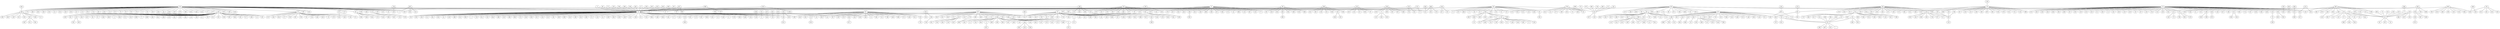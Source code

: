 strict graph "" {
	318 -- 547;
	318 -- 282;
	318 -- 361;
	318 -- 409;
	318 -- 485;
	318 -- 444;
	318 -- 82;
	318 -- 981;
	318 -- 442;
	318 -- 84;
	318 -- 127;
	318 -- 5;
	318 -- 115;
	318 -- 338;
	318 -- 494;
	318 -- 283;
	318 -- 86;
	318 -- 40;
	318 -- 176;
	318 -- 333;
	318 -- 486;
	318 -- 64;
	318 -- 482;
	318 -- 263;
	318 -- 245;
	318 -- 121;
	318 -- 615;
	318 -- 420;
	318 -- 925;
	318 -- 417;
	318 -- 113;
	318 -- 976;
	318 -- 725;
	318 -- 367;
	318 -- 183;
	318 -- 114;
	318 -- 527;
	318 -- 76;
	318 -- 36;
	318 -- 96;
	318 -- 170;
	318 -- 13;
	318 -- 83;
	318 -- 326;
	318 -- 411;
	318 -- 426;
	318 -- 107;
	318 -- 160;
	318 -- 48;
	318 -- 256;
	318 -- 423;
	318 -- 370;
	318 -- 47;
	318 -- 169;
	318 -- 455;
	318 -- 375;
	318 -- 443;
	318 -- 424;
	318 -- 171;
	547 -- 339;
	547 -- 847;
	547 -- 133;
	547 -- 165;
	547 -- 437;
	547 -- 38;
	547 -- 87;
	547 -- 340;
	679 -- 187;
	679 -- 80;
	679 -- 533;
	679 -- 68;
	679 -- 971;
	679 -- 188;
	679 -- 460;
	679 -- 81;
	679 -- 551;
	679 -- 137;
	679 -- 189;
	679 -- 508;
	679 -- 69;
	679 -- 549;
	679 -- 663;
	679 -- 375;
	764 -- 168;
	764 -- 331;
	764 -- 74;
	764 -- 483;
	764 -- 314;
	764 -- 541;
	764 -- 211;
	764 -- 30;
	764 -- 377;
	135 -- 336;
	135 -- 136;
	135 -- 93;
	135 -- 31;
	135 -- 23;
	135 -- 914;
	135 -- 251;
	135 -- 116;
	135 -- 438;
	135 -- 62;
	135 -- 75;
	135 -- 337;
	135 -- 860;
	135 -- 27;
	135 -- 65;
	135 -- 47;
	135 -- 30;
	135 -- 26;
	694 -- 290;
	694 -- 129;
	694 -- 255;
	694 -- 664;
	694 -- 706;
	694 -- 610;
	694 -- 484;
	694 -- 549;
	694 -- 493;
	350 -- 851;
	350 -- 94;
	350 -- 936;
	350 -- 533;
	350 -- 345;
	350 -- 320;
	350 -- 157;
	350 -- 180;
	350 -- 572;
	350 -- 342;
	350 -- 681;
	350 -- 351;
	350 -- 593;
	350 -- 178;
	350 -- 204;
	350 -- 191;
	350 -- 343;
	350 -- 822;
	350 -- 352;
	172 -- 219;
	172 -- 212;
	172 -- 533;
	172 -- 275;
	172 -- 346;
	172 -- 51;
	172 -- 60;
	172 -- 280;
	172 -- 440;
	172 -- 130;
	172 -- 457;
	172 -- 166;
	172 -- 231;
	172 -- 802;
	172 -- 714;
	172 -- 207;
	172 -- 526;
	172 -- 655;
	172 -- 585;
	172 -- 285;
	172 -- 515;
	172 -- 403;
	172 -- 434;
	172 -- 820;
	172 -- 464;
	172 -- 249;
	172 -- 295;
	172 -- 197;
	172 -- 365;
	172 -- 292;
	172 -- 468;
	172 -- 413;
	172 -- 523;
	172 -- 61;
	172 -- 128;
	172 -- 142;
	172 -- 14;
	172 -- 181;
	172 -- 450;
	172 -- 458;
	172 -- 123;
	172 -- 419;
	172 -- 813;
	172 -- 28;
	172 -- 167;
	172 -- 205;
	172 -- 143;
	172 -- 734;
	172 -- 214;
	172 -- 228;
	172 -- 542;
	336 -- 92;
	336 -- 883;
	336 -- 560;
	336 -- 400;
	336 -- 260;
	336 -- 816;
	336 -- 41;
	156 -- 179;
	187 -- 1;
	187 -- 550;
	187 -- 363;
	187 -- 366;
	187 -- 473;
	187 -- 316;
	187 -- 518;
	187 -- 155;
	187 -- 932;
	187 -- 710;
	187 -- 152;
	187 -- 546;
	187 -- 145;
	187 -- 20;
	187 -- 418;
	187 -- 671;
	187 -- 667;
	187 -- 146;
	187 -- 459;
	480 -- 39;
	480 -- 356;
	480 -- 509;
	480 -- 221;
	480 -- 638;
	480 -- 362;
	480 -- 678;
	480 -- 142;
	480 -- 564;
	480 -- 252;
	80 -- 474;
	80 -- 880;
	80 -- 747;
	80 -- 286;
	80 -- 112;
	80 -- 384;
	80 -- 230;
	80 -- 287;
	80 -- 490;
	80 -- 253;
	80 -- 174;
	80 -- 303;
	80 -- 299;
	80 -- 431;
	489 -- 210;
	489 -- 929;
	489 -- 64;
	489 -- 408;
	489 -- 132;
	312 -- 317;
	312 -- 841;
	39 -- 29;
	39 -- 35;
	39 -- 33;
	39 -- 34;
	39 -- 151;
	39 -- 37;
	244 -- 235;
	244 -- 301;
	244 -- 810;
	244 -- 64;
	244 -- 241;
	244 -- 422;
	244 -- 159;
	244 -- 236;
	244 -- 158;
	244 -- 233;
	244 -- 963;
	244 -- 237;
	244 -- 58;
	872 -- 314;
	219 -- 79;
	454 -- 258;
	454 -- 106;
	92 -- 22;
	92 -- 259;
	92 -- 530;
	92 -- 373;
	92 -- 887;
	92 -- 72;
	92 -- 520;
	92 -- 538;
	92 -- 723;
	92 -- 728;
	92 -- 818;
	447 -- 322;
	447 -- 429;
	447 -- 335;
	447 -- 273;
	447 -- 933;
	447 -- 46;
	447 -- 139;
	447 -- 579;
	447 -- 592;
	447 -- 334;
	447 -- 446;
	447 -- 15;
	447 -- 269;
	447 -- 461;
	447 -- 45;
	447 -- 799;
	447 -- 448;
	447 -- 690;
	447 -- 272;
	447 -- 428;
	447 -- 812;
	627 -- 333;
	627 -- 809;
	627 -- 707;
	642 -- 284;
	642 -- 16;
	642 -- 254;
	282 -- 597;
	282 -- 577;
	282 -- 596;
	282 -- 586;
	282 -- 4;
	282 -- 856;
	282 -- 371;
	282 -- 153;
	282 -- 589;
	282 -- 77;
	282 -- 588;
	282 -- 393;
	282 -- 641;
	282 -- 288;
	282 -- 478;
	282 -- 441;
	282 -- 163;
	282 -- 404;
	282 -- 154;
	282 -- 190;
	282 -- 217;
	282 -- 745;
	282 -- 311;
	282 -- 531;
	282 -- 559;
	282 -- 355;
	282 -- 687;
	282 -- 662;
	21 -- 896;
	21 -- 308;
	21 -- 327;
	21 -- 364;
	21 -- 274;
	21 -- 44;
	21 -- 686;
	21 -- 118;
	21 -- 467;
	21 -- 64;
	21 -- 519;
	21 -- 777;
	21 -- 278;
	21 -- 647;
	21 -- 624;
	21 -- 462;
	21 -- 296;
	21 -- 581;
	21 -- 548;
	945 -- 409;
	474 -- 328;
	474 -- 186;
	474 -- 477;
	474 -- 469;
	474 -- 111;
	474 -- 110;
	474 -- 514;
	474 -- 476;
	322 -- 735;
	179 -- 741;
	179 -- 150;
	179 -- 388;
	179 -- 869;
	179 -- 347;
	179 -- 342;
	179 -- 104;
	179 -- 122;
	179 -- 148;
	179 -- 262;
	179 -- 907;
	179 -- 381;
	179 -- 203;
	179 -- 378;
	179 -- 321;
	781 -- 537;
	781 -- 621;
	407 -- 266;
	407 -- 43;
	407 -- 265;
	407 -- 566;
	407 -- 525;
	407 -- 503;
	407 -- 505;
	407 -- 504;
	407 -- 332;
	407 -- 358;
	407 -- 374;
	407 -- 213;
	407 -- 499;
	407 -- 406;
	407 -- 502;
	407 -- 141;
	1 -- 568;
	1 -- 147;
	1 -- 979;
	1 -- 616;
	1 -- 250;
	693 -- 366;
	883 -- 32;
	980 -- 64;
	980 -- 119;
	55 -- 949;
	55 -- 552;
	55 -- 718;
	55 -- 194;
	55 -- 3;
	55 -- 126;
	55 -- 63;
	55 -- 208;
	55 -- 481;
	55 -- 412;
	55 -- 56;
	55 -- 698;
	55 -- 193;
	55 -- 738;
	55 -- 59;
	803 -- 1001;
	803 -- 826;
	803 -- 412;
	803 -- 195;
	803 -- 990;
	803 -- 767;
	544 -- 107;
	544 -- 817;
	544 -- 257;
	356 -- 410;
	89 -- 924;
	89 -- 845;
	89 -- 304;
	89 -- 64;
	89 -- 369;
	89 -- 619;
	89 -- 806;
	89 -- 88;
	89 -- 919;
	386 -- 17;
	575 -- 851;
	361 -- 25;
	851 -- 605;
	851 -- 852;
	329 -- 64;
	94 -- 955;
	94 -- 120;
	94 -- 776;
	94 -- 908;
	94 -- 917;
	94 -- 200;
	94 -- 294;
	94 -- 974;
	94 -- 206;
	409 -- 497;
	409 -- 800;
	409 -- 117;
	409 -- 590;
	409 -- 390;
	409 -- 138;
	409 -- 421;
	409 -- 555;
	485 -- 387;
	389 -- 628;
	389 -- 162;
	389 -- 385;
	389 -- 64;
	389 -- 341;
	389 -- 391;
	389 -- 182;
	389 -- 521;
	880 -- 921;
	697 -- 414;
	697 -- 5;
	697 -- 645;
	266 -- 264;
	266 -- 324;
	266 -- 12;
	266 -- 754;
	266 -- 804;
	266 -- 9;
	266 -- 608;
	266 -- 500;
	266 -- 565;
	266 -- 267;
	266 -- 246;
	266 -- 720;
	399 -- 543;
	399 -- 493;
	43 -- 569;
	43 -- 452;
	550 -- 19;
	82 -- 594;
	82 -- 277;
	82 -- 854;
	82 -- 783;
	82 -- 567;
	82 -- 708;
	82 -- 50;
	82 -- 739;
	82 -- 78;
	82 -- 563;
	82 -- 453;
	82 -- 279;
	82 -- 540;
	82 -- 748;
	82 -- 576;
	212 -- 70;
	212 -- 144;
	29 -- 964;
	29 -- 545;
	29 -- 554;
	497 -- 491;
	497 -- 562;
	497 -- 811;
	602 -- 533;
	602 -- 529;
	602 -- 700;
	602 -- 699;
	918 -- 64;
	918 -- 1000;
	566 -- 8;
	566 -- 823;
	566 -- 247;
	566 -- 570;
	566 -- 451;
	566 -- 573;
	566 -- 666;
	302 -- 64;
	936 -- 935;
	472 -- 355;
	472 -- 471;
	605 -- 797;
	930 -- 927;
	930 -- 931;
	930 -- 926;
	930 -- 669;
	264 -- 510;
	264 -- 359;
	264 -- 661;
	218 -- 696;
	218 -- 297;
	218 -- 220;
	218 -- 317;
	102 -- 516;
	102 -- 64;
	102 -- 101;
	102 -- 517;
	102 -- 832;
	102 -- 97;
	210 -- 242;
	210 -- 240;
	242 -- 599;
	986 -- 261;
	986 -- 470;
	986 -- 411;
	892 -- 314;
	525 -- 729;
	525 -- 913;
	525 -- 951;
	525 -- 765;
	525 -- 293;
	533 -- 360;
	533 -- 435;
	533 -- 756;
	533 -- 877;
	533 -- 67;
	533 -- 582;
	533 -- 185;
	53 -- 465;
	53 -- 537;
	53 -- 922;
	209 -- 71;
	209 -- 639;
	209 -- 587;
	209 -- 637;
	209 -- 64;
	209 -- 909;
	209 -- 319;
	202 -- 820;
	529 -- 558;
	529 -- 487;
	529 -- 488;
	248 -- 317;
	836 -- 813;
	833 -- 365;
	315 -- 537;
	366 -- 886;
	366 -- 758;
	366 -- 512;
	736 -- 160;
	695 -- 317;
	301 -- 276;
	301 -- 953;
	301 -- 651;
	301 -- 298;
	815 -- 64;
	133 -- 291;
	133 -- 402;
	330 -- 64;
	275 -- 835;
	275 -- 479;
	275 -- 789;
	840 -- 64;
	726 -- 314;
	766 -- 134;
	536 -- 229;
	71 -- 49;
	71 -- 432;
	71 -- 433;
	273 -- 819;
	90 -- 64;
	73 -- 317;
	84 -- 649;
	84 -- 654;
	84 -- 270;
	84 -- 598;
	84 -- 553;
	0 -- 64;
	164 -- 64;
	164 -- 535;
	8 -- 672;
	316 -- 905;
	162 -- 643;
	162 -- 532;
	66 -- 64;
	771 -- 64;
	751 -- 6;
	778 -- 569;
	313 -- 317;
	558 -- 674;
	845 -- 865;
	518 -- 954;
	280 -- 289;
	280 -- 556;
	440 -- 970;
	239 -- 373;
	79 -- 539;
	155 -- 849;
	232 -- 64;
	232 -- 501;
	232 -- 705;
	226 -- 317;
	115 -- 978;
	115 -- 900;
	115 -- 987;
	115 -- 753;
	103 -- 64;
	310 -- 317;
	513 -- 655;
	513 -- 652;
	320 -- 396;
	320 -- 947;
	609 -- 30;
	604 -- 411;
	509 -- 952;
	368 -- 537;
	394 -- 537;
	557 -- 445;
	231 -- 344;
	231 -- 656;
	791 -- 425;
	791 -- 623;
	791 -- 612;
	791 -- 401;
	791 -- 493;
	786 -- 64;
	592 -- 617;
	306 -- 64;
	199 -- 64;
	923 -- 733;
	284 -- 749;
	131 -- 64;
	131 -- 717;
	192 -- 807;
	405 -- 64;
	57 -- 64;
	64 -- 216;
	64 -- 149;
	64 -- 733;
	64 -- 91;
	64 -- 223;
	64 -- 685;
	64 -- 16;
	64 -- 106;
	64 -- 349;
	64 -- 395;
	64 -- 281;
	64 -- 177;
	64 -- 379;
	64 -- 937;
	64 -- 173;
	64 -- 269;
	64 -- 397;
	64 -- 859;
	64 -- 325;
	64 -- 10;
	64 -- 243;
	64 -- 11;
	64 -- 376;
	64 -- 640;
	64 -- 506;
	64 -- 730;
	64 -- 300;
	64 -- 430;
	64 -- 511;
	64 -- 601;
	64 -- 354;
	64 -- 42;
	64 -- 140;
	64 -- 498;
	64 -- 201;
	64 -- 229;
	64 -- 926;
	64 -- 950;
	64 -- 2;
	64 -- 719;
	64 -- 611;
	64 -- 222;
	64 -- 98;
	64 -- 412;
	64 -- 644;
	64 -- 496;
	64 -- 105;
	64 -- 466;
	64 -- 665;
	64 -- 445;
	64 -- 372;
	64 -- 184;
	64 -- 828;
	64 -- 357;
	64 -- 224;
	64 -- 215;
	64 -- 134;
	64 -- 99;
	64 -- 196;
	64 -- 6;
	64 -- 309;
	64 -- 234;
	64 -- 198;
	64 -- 323;
	64 -- 492;
	64 -- 271;
	64 -- 124;
	64 -- 24;
	64 -- 238;
	64 -- 141;
	64 -- 305;
	64 -- 528;
	64 -- 108;
	64 -- 95;
	655 -- 427;
	618 -- 98;
	380 -- 537;
	353 -- 935;
	175 -- 174;
	221 -- 317;
	106 -- 614;
	285 -- 625;
	285 -- 635;
	62 -- 591;
	17 -- 317;
	379 -- 383;
	20 -- 537;
	100 -- 935;
	495 -- 314;
	52 -- 314;
	3 -- 571;
	9 -- 957;
	317 -- 85;
	317 -- 307;
	317 -- 18;
	683 -- 412;
	227 -- 537;
	161 -- 314;
	537 -- 613;
	537 -- 7;
	537 -- 268;
	537 -- 607;
	314 -- 507;
	314 -- 225;
	807 -- 54;
	807 -- 303;
	956 -- 922;
	768 -- 935;
	296 -- 392;
	721 -- 30;
	813 -- 600;
	935 -- 125;
}
